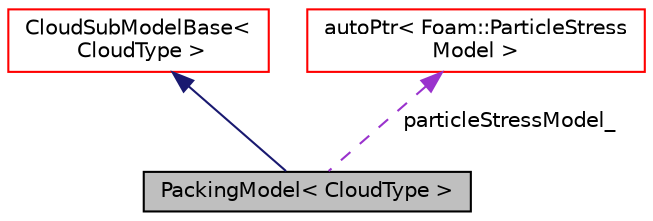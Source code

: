 digraph "PackingModel&lt; CloudType &gt;"
{
  bgcolor="transparent";
  edge [fontname="Helvetica",fontsize="10",labelfontname="Helvetica",labelfontsize="10"];
  node [fontname="Helvetica",fontsize="10",shape=record];
  Node1 [label="PackingModel\< CloudType \>",height=0.2,width=0.4,color="black", fillcolor="grey75", style="filled", fontcolor="black"];
  Node2 -> Node1 [dir="back",color="midnightblue",fontsize="10",style="solid",fontname="Helvetica"];
  Node2 [label="CloudSubModelBase\<\l CloudType \>",height=0.2,width=0.4,color="red",URL="$a00284.html",tooltip="Base class for cloud sub-models. "];
  Node3 -> Node1 [dir="back",color="darkorchid3",fontsize="10",style="dashed",label=" particleStressModel_" ,fontname="Helvetica"];
  Node3 [label="autoPtr\< Foam::ParticleStress\lModel \>",height=0.2,width=0.4,color="red",URL="$a00084.html"];
}
